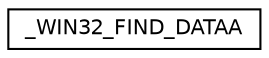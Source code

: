 digraph G
{
  edge [fontname="Helvetica",fontsize="10",labelfontname="Helvetica",labelfontsize="10"];
  node [fontname="Helvetica",fontsize="10",shape=record];
  rankdir="LR";
  Node1 [label="_WIN32_FIND_DATAA",height=0.2,width=0.4,color="black", fillcolor="white", style="filled",URL="$struct___w_i_n32___f_i_n_d___d_a_t_a_a.html"];
}
